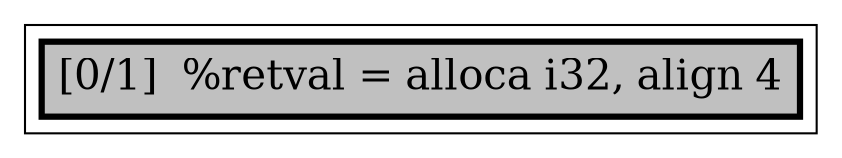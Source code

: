 
digraph G {





subgraph cluster0 {


node99 [penwidth=3.0,fontsize=20,fillcolor=grey,label="[0/1]  %retval = alloca i32, align 4",shape=rectangle,style=filled ]



}

}
